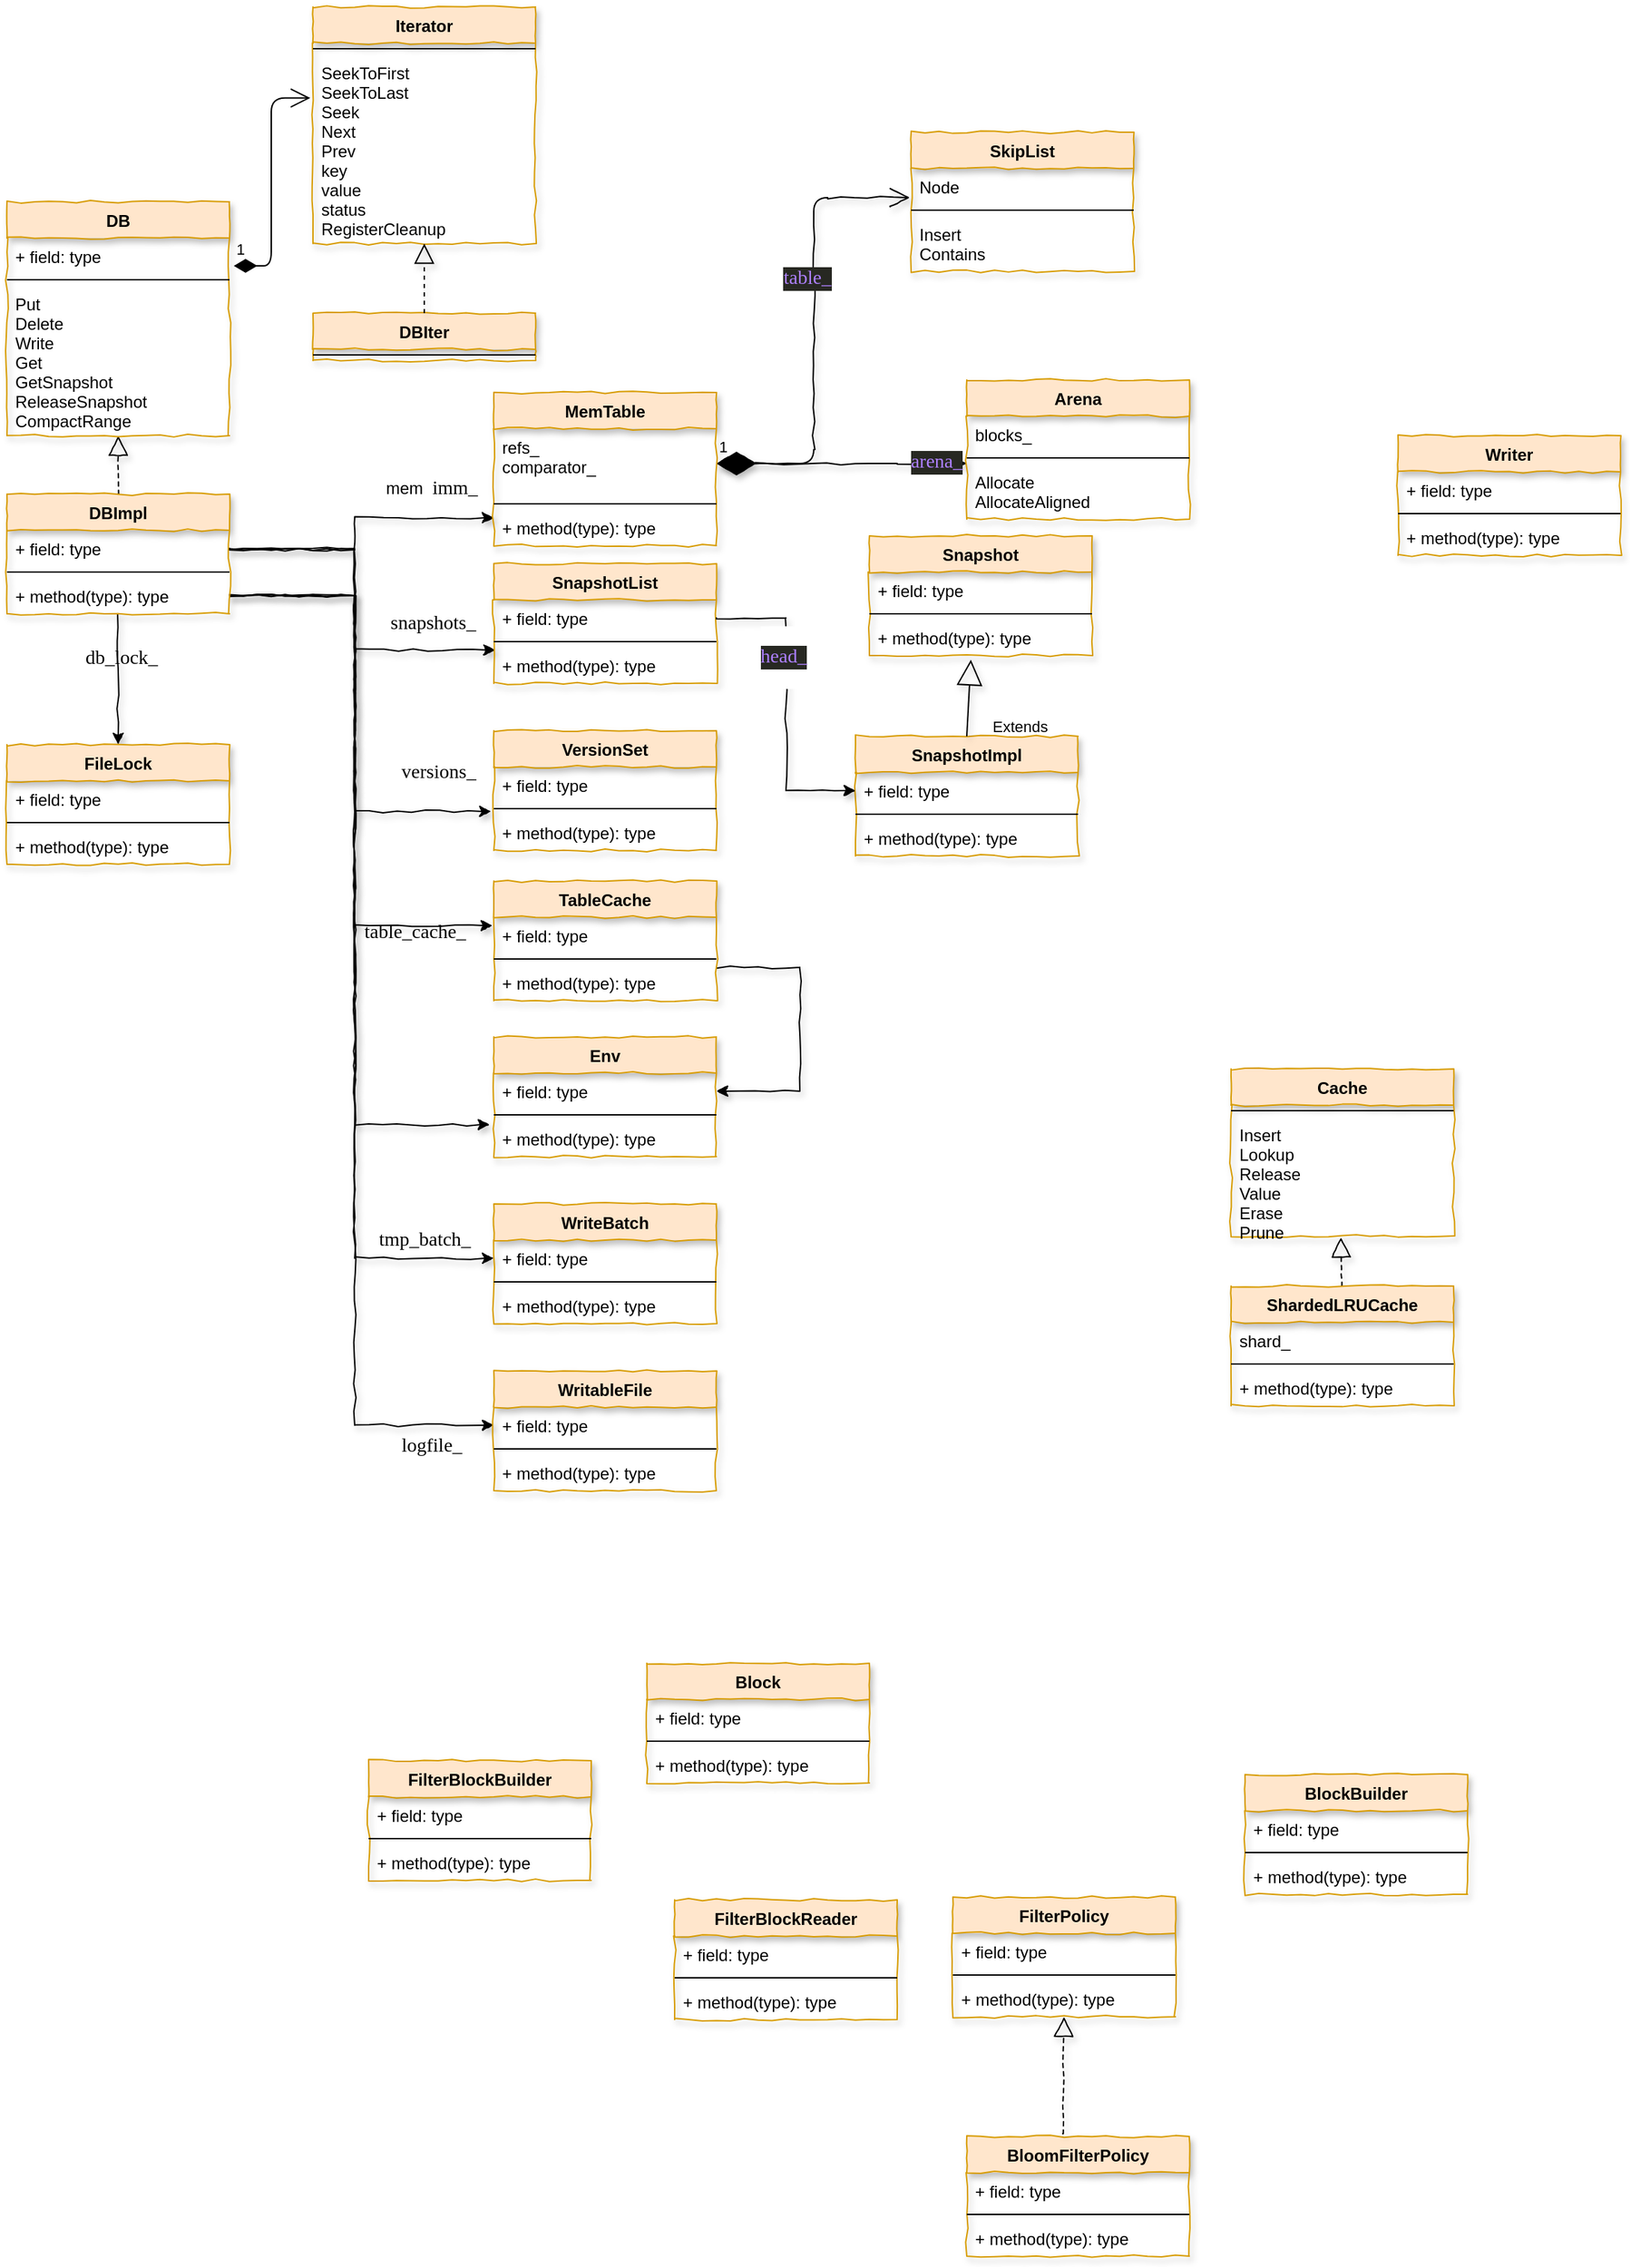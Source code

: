 <mxfile version="12.8.8" type="device"><diagram id="cTAvcWlbPe1PkJh_CvMR" name="第 1 页"><mxGraphModel dx="946" dy="615" grid="1" gridSize="10" guides="1" tooltips="1" connect="1" arrows="1" fold="1" page="1" pageScale="1" pageWidth="3300" pageHeight="4681" math="0" shadow="0"><root><mxCell id="0"/><mxCell id="1" parent="0"/><mxCell id="oXkXEjetClFFYWQXiyog-14" value="1" style="endArrow=open;html=1;endSize=12;startArrow=diamondThin;startSize=14;startFill=1;edgeStyle=orthogonalEdgeStyle;align=left;verticalAlign=bottom;entryX=-0.012;entryY=0.231;entryDx=0;entryDy=0;entryPerimeter=0;exitX=1.019;exitY=0.769;exitDx=0;exitDy=0;exitPerimeter=0;labelBackgroundColor=none;fontColor=#000000;" parent="1" source="oXkXEjetClFFYWQXiyog-16" target="oXkXEjetClFFYWQXiyog-13" edge="1"><mxGeometry x="-1" y="3" relative="1" as="geometry"><mxPoint x="550" y="400" as="sourcePoint"/><mxPoint x="770" y="390" as="targetPoint"/></mxGeometry></mxCell><mxCell id="oXkXEjetClFFYWQXiyog-75" style="edgeStyle=orthogonalEdgeStyle;rounded=0;orthogonalLoop=1;jettySize=auto;html=1;startSize=26;fontColor=#000000;comic=1;shadow=1;entryX=0.5;entryY=0;entryDx=0;entryDy=0;labelBackgroundColor=none;" parent="1" source="oXkXEjetClFFYWQXiyog-20" target="oXkXEjetClFFYWQXiyog-32" edge="1"><mxGeometry relative="1" as="geometry"><mxPoint x="270" y="752" as="targetPoint"/></mxGeometry></mxCell><mxCell id="oXkXEjetClFFYWQXiyog-81" value="&lt;pre style=&quot;font-family: &amp;quot;droid sans mono&amp;quot;; font-size: 10.5pt;&quot;&gt;&lt;span style=&quot;&quot;&gt;db_lock_&lt;/span&gt;&lt;/pre&gt;" style="text;html=1;align=center;verticalAlign=middle;resizable=0;points=[];labelBackgroundColor=none;fontColor=#000000;" parent="oXkXEjetClFFYWQXiyog-75" vertex="1" connectable="0"><mxGeometry x="-0.323" y="2" relative="1" as="geometry"><mxPoint as="offset"/></mxGeometry></mxCell><mxCell id="oXkXEjetClFFYWQXiyog-88" style="edgeStyle=orthogonalEdgeStyle;rounded=0;comic=1;orthogonalLoop=1;jettySize=auto;html=1;entryX=-0.006;entryY=0.231;entryDx=0;entryDy=0;entryPerimeter=0;shadow=1;startSize=26;fontColor=#000000;labelBackgroundColor=none;" parent="1" source="oXkXEjetClFFYWQXiyog-20" target="oXkXEjetClFFYWQXiyog-29" edge="1"><mxGeometry relative="1" as="geometry"><Array as="points"><mxPoint x="440" y="590"/><mxPoint x="440" y="860"/></Array></mxGeometry></mxCell><mxCell id="oXkXEjetClFFYWQXiyog-71" value="" style="endArrow=block;dashed=1;endFill=0;endSize=12;html=1;fontColor=#000000;entryX=0.5;entryY=1;entryDx=0;entryDy=0;shadow=1;comic=1;labelBackgroundColor=none;" parent="1" source="oXkXEjetClFFYWQXiyog-20" target="oXkXEjetClFFYWQXiyog-15" edge="1"><mxGeometry width="160" relative="1" as="geometry"><mxPoint x="150" y="500" as="sourcePoint"/><mxPoint x="310" y="500" as="targetPoint"/></mxGeometry></mxCell><mxCell id="5xt6c5AInRRlNY5ZdxdJ-20" style="edgeStyle=orthogonalEdgeStyle;rounded=0;comic=1;orthogonalLoop=1;jettySize=auto;html=1;entryX=1;entryY=0.5;entryDx=0;entryDy=0;shadow=1;labelBackgroundColor=none;startSize=26;" edge="1" parent="1" source="oXkXEjetClFFYWQXiyog-28" target="oXkXEjetClFFYWQXiyog-25"><mxGeometry relative="1" as="geometry"><Array as="points"><mxPoint x="760" y="890"/><mxPoint x="760" y="979"/></Array></mxGeometry></mxCell><mxCell id="oXkXEjetClFFYWQXiyog-83" style="edgeStyle=orthogonalEdgeStyle;rounded=0;comic=1;orthogonalLoop=1;jettySize=auto;html=1;shadow=1;startSize=26;fontColor=#000000;labelBackgroundColor=none;" parent="1" source="oXkXEjetClFFYWQXiyog-21" target="oXkXEjetClFFYWQXiyog-39" edge="1"><mxGeometry relative="1" as="geometry"><Array as="points"><mxPoint x="440" y="589"/><mxPoint x="440" y="567"/><mxPoint x="540" y="567"/></Array></mxGeometry></mxCell><mxCell id="oXkXEjetClFFYWQXiyog-84" value="mem&amp;nbsp;&amp;nbsp;&lt;span style=&quot;font-family: &amp;quot;droid sans mono&amp;quot;; font-size: 10.5pt;&quot;&gt;imm_&lt;/span&gt;" style="text;html=1;align=center;verticalAlign=middle;resizable=0;points=[];labelBackgroundColor=none;fontColor=#000000;" parent="oXkXEjetClFFYWQXiyog-83" vertex="1" connectable="0"><mxGeometry x="-0.415" y="-2" relative="1" as="geometry"><mxPoint x="83" y="-45" as="offset"/></mxGeometry></mxCell><mxCell id="oXkXEjetClFFYWQXiyog-85" style="edgeStyle=orthogonalEdgeStyle;rounded=0;comic=1;orthogonalLoop=1;jettySize=auto;html=1;entryX=0.006;entryY=0.077;entryDx=0;entryDy=0;entryPerimeter=0;shadow=1;startSize=26;fontColor=#000000;labelBackgroundColor=none;" parent="1" source="oXkXEjetClFFYWQXiyog-21" target="oXkXEjetClFFYWQXiyog-56" edge="1"><mxGeometry relative="1" as="geometry"><Array as="points"><mxPoint x="440" y="590"/><mxPoint x="440" y="662"/></Array></mxGeometry></mxCell><mxCell id="oXkXEjetClFFYWQXiyog-86" value="&lt;pre style=&quot;font-family: &amp;quot;droid sans mono&amp;quot;; font-size: 10.5pt;&quot;&gt;&lt;span style=&quot;&quot;&gt;snapshots_&lt;/span&gt;&lt;/pre&gt;" style="text;html=1;align=center;verticalAlign=middle;resizable=0;points=[];labelBackgroundColor=none;fontColor=#000000;" parent="oXkXEjetClFFYWQXiyog-85" vertex="1" connectable="0"><mxGeometry x="0.409" y="2" relative="1" as="geometry"><mxPoint x="32" y="-17" as="offset"/></mxGeometry></mxCell><mxCell id="oXkXEjetClFFYWQXiyog-87" value="&lt;pre style=&quot;font-family: &amp;quot;droid sans mono&amp;quot;; font-size: 10.5pt;&quot;&gt;&lt;span style=&quot;&quot;&gt;versions_&lt;/span&gt;&lt;/pre&gt;" style="edgeStyle=orthogonalEdgeStyle;rounded=0;comic=1;orthogonalLoop=1;jettySize=auto;html=1;entryX=-0.012;entryY=-0.077;entryDx=0;entryDy=0;entryPerimeter=0;shadow=1;startSize=26;fontColor=#000000;labelBackgroundColor=none;" parent="1" source="oXkXEjetClFFYWQXiyog-23" target="oXkXEjetClFFYWQXiyog-60" edge="1"><mxGeometry x="0.778" y="28" relative="1" as="geometry"><mxPoint as="offset"/><Array as="points"><mxPoint x="440" y="623"/><mxPoint x="440" y="778"/></Array></mxGeometry></mxCell><mxCell id="oXkXEjetClFFYWQXiyog-89" value="&lt;pre style=&quot;font-family: &amp;quot;droid sans mono&amp;quot;; font-size: 10.5pt;&quot;&gt;&lt;span style=&quot;&quot;&gt;table_cache_&lt;/span&gt;&lt;/pre&gt;" style="text;html=1;align=center;verticalAlign=middle;resizable=0;points=[];autosize=1;fontColor=#000000;labelBackgroundColor=none;" parent="1" vertex="1"><mxGeometry x="433" y="840" width="100" height="50" as="geometry"/></mxCell><mxCell id="oXkXEjetClFFYWQXiyog-90" style="edgeStyle=orthogonalEdgeStyle;rounded=0;comic=1;orthogonalLoop=1;jettySize=auto;html=1;entryX=-0.019;entryY=0.115;entryDx=0;entryDy=0;entryPerimeter=0;shadow=1;startSize=26;fontColor=#000000;labelBackgroundColor=none;" parent="1" source="oXkXEjetClFFYWQXiyog-23" target="oXkXEjetClFFYWQXiyog-27" edge="1"><mxGeometry relative="1" as="geometry"><Array as="points"><mxPoint x="440" y="623"/><mxPoint x="440" y="1003"/></Array></mxGeometry></mxCell><mxCell id="5xt6c5AInRRlNY5ZdxdJ-1" style="edgeStyle=orthogonalEdgeStyle;rounded=0;comic=1;orthogonalLoop=1;jettySize=auto;html=1;shadow=1;startSize=26;fontColor=#000000;labelBackgroundColor=none;" edge="1" parent="1" source="oXkXEjetClFFYWQXiyog-23" target="oXkXEjetClFFYWQXiyog-50"><mxGeometry relative="1" as="geometry"><Array as="points"><mxPoint x="440" y="623"/><mxPoint x="440" y="1099"/></Array></mxGeometry></mxCell><mxCell id="5xt6c5AInRRlNY5ZdxdJ-2" value="&lt;pre style=&quot;font-family: &amp;quot;droid sans mono&amp;quot;; font-size: 10.5pt;&quot;&gt;&lt;span style=&quot;&quot;&gt;tmp_batch_&lt;/span&gt;&lt;/pre&gt;" style="text;html=1;align=center;verticalAlign=middle;resizable=0;points=[];labelBackgroundColor=none;fontColor=#000000;" vertex="1" connectable="0" parent="5xt6c5AInRRlNY5ZdxdJ-1"><mxGeometry x="0.796" y="3" relative="1" as="geometry"><mxPoint x="18" y="-10" as="offset"/></mxGeometry></mxCell><mxCell id="5xt6c5AInRRlNY5ZdxdJ-3" style="edgeStyle=orthogonalEdgeStyle;rounded=0;comic=1;orthogonalLoop=1;jettySize=auto;html=1;entryX=0;entryY=0.5;entryDx=0;entryDy=0;shadow=1;startSize=26;fontColor=#000000;labelBackgroundColor=none;" edge="1" parent="1" source="oXkXEjetClFFYWQXiyog-23" target="oXkXEjetClFFYWQXiyog-46"><mxGeometry relative="1" as="geometry"><Array as="points"><mxPoint x="440" y="623"/><mxPoint x="440" y="1219"/></Array></mxGeometry></mxCell><mxCell id="5xt6c5AInRRlNY5ZdxdJ-4" value="&lt;pre style=&quot;font-family: &amp;quot;droid sans mono&amp;quot;; font-size: 10.5pt;&quot;&gt;&lt;span style=&quot;&quot;&gt;logfile_&lt;/span&gt;&lt;/pre&gt;" style="text;html=1;align=center;verticalAlign=middle;resizable=0;points=[];autosize=1;fontColor=#000000;labelBackgroundColor=none;" vertex="1" parent="1"><mxGeometry x="465" y="1209" width="60" height="50" as="geometry"/></mxCell><mxCell id="5xt6c5AInRRlNY5ZdxdJ-7" value="1" style="endArrow=open;html=1;endSize=12;startArrow=diamondThin;startSize=14;startFill=1;edgeStyle=orthogonalEdgeStyle;align=left;verticalAlign=bottom;shadow=1;labelBackgroundColor=none;fontColor=#000000;entryX=-0.006;entryY=0.808;entryDx=0;entryDy=0;entryPerimeter=0;exitX=1;exitY=0.5;exitDx=0;exitDy=0;comic=1;" edge="1" parent="1" source="oXkXEjetClFFYWQXiyog-37" target="oXkXEjetClFFYWQXiyog-3"><mxGeometry x="-1" y="3" relative="1" as="geometry"><mxPoint x="730" y="536.5" as="sourcePoint"/><mxPoint x="890" y="536.5" as="targetPoint"/></mxGeometry></mxCell><mxCell id="5xt6c5AInRRlNY5ZdxdJ-8" value="&lt;pre style=&quot;background-color: #272822 ; color: #f8f8f2 ; font-family: &amp;#34;droid sans mono&amp;#34; ; font-size: 10.5pt&quot;&gt;&lt;span style=&quot;color: #ae81ff&quot;&gt;table_&lt;/span&gt;&lt;/pre&gt;" style="text;html=1;align=center;verticalAlign=middle;resizable=0;points=[];autosize=1;fontColor=#000000;" vertex="1" parent="1"><mxGeometry x="740" y="370" width="50" height="50" as="geometry"/></mxCell><mxCell id="5xt6c5AInRRlNY5ZdxdJ-17" style="edgeStyle=orthogonalEdgeStyle;comic=1;orthogonalLoop=1;jettySize=auto;html=1;shadow=1;labelBackgroundColor=none;startArrow=diamondThin;startFill=1;startSize=26;endArrow=open;endSize=12;align=left;" edge="1" parent="1" source="oXkXEjetClFFYWQXiyog-37" target="5xt6c5AInRRlNY5ZdxdJ-13"><mxGeometry relative="1" as="geometry"><Array as="points"><mxPoint x="820" y="528"/><mxPoint x="820" y="528"/></Array></mxGeometry></mxCell><mxCell id="5xt6c5AInRRlNY5ZdxdJ-18" value="&lt;pre style=&quot;background-color: #272822 ; color: #f8f8f2 ; font-family: &amp;#34;droid sans mono&amp;#34; ; font-size: 10.5pt&quot;&gt;&lt;span style=&quot;color: #ae81ff&quot;&gt;arena_&lt;/span&gt;&lt;/pre&gt;" style="text;html=1;align=center;verticalAlign=middle;resizable=0;points=[];labelBackgroundColor=#ffffff;" vertex="1" connectable="0" parent="5xt6c5AInRRlNY5ZdxdJ-17"><mxGeometry x="0.751" y="1" relative="1" as="geometry"><mxPoint as="offset"/></mxGeometry></mxCell><mxCell id="5xt6c5AInRRlNY5ZdxdJ-29" value="" style="endArrow=block;dashed=1;endFill=0;endSize=12;html=1;shadow=1;labelBackgroundColor=none;entryX=0.494;entryY=1.012;entryDx=0;entryDy=0;entryPerimeter=0;comic=1;" edge="1" parent="1" source="5xt6c5AInRRlNY5ZdxdJ-25" target="5xt6c5AInRRlNY5ZdxdJ-24"><mxGeometry width="160" relative="1" as="geometry"><mxPoint x="1260" y="1073" as="sourcePoint"/><mxPoint x="1420" y="1073" as="targetPoint"/></mxGeometry></mxCell><mxCell id="oXkXEjetClFFYWQXiyog-20" value="DBImpl" style="swimlane;fontStyle=1;align=center;verticalAlign=top;childLayout=stackLayout;horizontal=1;startSize=26;horizontalStack=0;resizeParent=1;resizeParentMax=0;resizeLast=0;collapsible=1;marginBottom=0;shadow=1;comic=1;fillColor=#ffe6cc;strokeColor=#d79b00;labelBackgroundColor=none;fontColor=#000000;" parent="1" vertex="1"><mxGeometry x="190" y="550" width="160" height="86" as="geometry"/></mxCell><mxCell id="oXkXEjetClFFYWQXiyog-21" value="+ field: type" style="text;strokeColor=none;fillColor=none;align=left;verticalAlign=top;spacingLeft=4;spacingRight=4;overflow=hidden;rotatable=0;points=[[0,0.5],[1,0.5]];portConstraint=eastwest;labelBackgroundColor=none;fontColor=#000000;" parent="oXkXEjetClFFYWQXiyog-20" vertex="1"><mxGeometry y="26" width="160" height="26" as="geometry"/></mxCell><mxCell id="oXkXEjetClFFYWQXiyog-22" value="" style="line;strokeWidth=1;fillColor=none;align=left;verticalAlign=middle;spacingTop=-1;spacingLeft=3;spacingRight=3;rotatable=0;labelPosition=right;points=[];portConstraint=eastwest;labelBackgroundColor=none;fontColor=#000000;" parent="oXkXEjetClFFYWQXiyog-20" vertex="1"><mxGeometry y="52" width="160" height="8" as="geometry"/></mxCell><mxCell id="oXkXEjetClFFYWQXiyog-23" value="+ method(type): type" style="text;strokeColor=none;fillColor=none;align=left;verticalAlign=top;spacingLeft=4;spacingRight=4;overflow=hidden;rotatable=0;points=[[0,0.5],[1,0.5]];portConstraint=eastwest;labelBackgroundColor=none;fontColor=#000000;" parent="oXkXEjetClFFYWQXiyog-20" vertex="1"><mxGeometry y="60" width="160" height="26" as="geometry"/></mxCell><mxCell id="oXkXEjetClFFYWQXiyog-53" value="SnapshotList" style="swimlane;fontStyle=1;align=center;verticalAlign=top;childLayout=stackLayout;horizontal=1;startSize=26;horizontalStack=0;resizeParent=1;resizeParentMax=0;resizeLast=0;collapsible=1;marginBottom=0;shadow=1;comic=1;labelBackgroundColor=none;strokeColor=#d79b00;fillColor=#ffe6cc;fontColor=#000000;" parent="1" vertex="1"><mxGeometry x="540" y="600" width="160" height="86" as="geometry"/></mxCell><mxCell id="oXkXEjetClFFYWQXiyog-54" value="+ field: type" style="text;strokeColor=none;fillColor=none;align=left;verticalAlign=top;spacingLeft=4;spacingRight=4;overflow=hidden;rotatable=0;points=[[0,0.5],[1,0.5]];portConstraint=eastwest;labelBackgroundColor=none;fontColor=#000000;" parent="oXkXEjetClFFYWQXiyog-53" vertex="1"><mxGeometry y="26" width="160" height="26" as="geometry"/></mxCell><mxCell id="oXkXEjetClFFYWQXiyog-55" value="" style="line;strokeWidth=1;fillColor=none;align=left;verticalAlign=middle;spacingTop=-1;spacingLeft=3;spacingRight=3;rotatable=0;labelPosition=right;points=[];portConstraint=eastwest;labelBackgroundColor=none;fontColor=#000000;" parent="oXkXEjetClFFYWQXiyog-53" vertex="1"><mxGeometry y="52" width="160" height="8" as="geometry"/></mxCell><mxCell id="oXkXEjetClFFYWQXiyog-56" value="+ method(type): type" style="text;strokeColor=none;fillColor=none;align=left;verticalAlign=top;spacingLeft=4;spacingRight=4;overflow=hidden;rotatable=0;points=[[0,0.5],[1,0.5]];portConstraint=eastwest;labelBackgroundColor=none;fontColor=#000000;" parent="oXkXEjetClFFYWQXiyog-53" vertex="1"><mxGeometry y="60" width="160" height="26" as="geometry"/></mxCell><mxCell id="oXkXEjetClFFYWQXiyog-10" value="Iterator" style="swimlane;fontStyle=1;align=center;verticalAlign=top;childLayout=stackLayout;horizontal=1;startSize=26;horizontalStack=0;resizeParent=1;resizeParentMax=0;resizeLast=0;collapsible=1;marginBottom=0;shadow=1;comic=1;fillColor=#ffe6cc;strokeColor=#d79b00;labelBackgroundColor=none;fontColor=#000000;" parent="1" vertex="1"><mxGeometry x="410" y="200" width="160" height="170" as="geometry"/></mxCell><mxCell id="oXkXEjetClFFYWQXiyog-12" value="" style="line;strokeWidth=1;fillColor=none;align=left;verticalAlign=middle;spacingTop=-1;spacingLeft=3;spacingRight=3;rotatable=0;labelPosition=right;points=[];portConstraint=eastwest;labelBackgroundColor=none;fontColor=#000000;" parent="oXkXEjetClFFYWQXiyog-10" vertex="1"><mxGeometry y="26" width="160" height="8" as="geometry"/></mxCell><mxCell id="oXkXEjetClFFYWQXiyog-13" value="SeekToFirst&#10;SeekToLast&#10;Seek&#10;Next&#10;Prev&#10;key&#10;value&#10;status&#10;RegisterCleanup" style="text;strokeColor=none;fillColor=none;align=left;verticalAlign=top;spacingLeft=4;spacingRight=4;overflow=hidden;rotatable=0;points=[[0,0.5],[1,0.5]];portConstraint=eastwest;labelBackgroundColor=none;fontColor=#000000;" parent="oXkXEjetClFFYWQXiyog-10" vertex="1"><mxGeometry y="34" width="160" height="136" as="geometry"/></mxCell><mxCell id="oXkXEjetClFFYWQXiyog-28" value="TableCache" style="swimlane;fontStyle=1;align=center;verticalAlign=top;childLayout=stackLayout;horizontal=1;startSize=26;horizontalStack=0;resizeParent=1;resizeParentMax=0;resizeLast=0;collapsible=1;marginBottom=0;shadow=1;comic=1;fillColor=#ffe6cc;strokeColor=#d79b00;labelBackgroundColor=none;fontColor=#000000;" parent="1" vertex="1"><mxGeometry x="540" y="828" width="160" height="86" as="geometry"/></mxCell><mxCell id="oXkXEjetClFFYWQXiyog-29" value="+ field: type" style="text;strokeColor=none;fillColor=none;align=left;verticalAlign=top;spacingLeft=4;spacingRight=4;overflow=hidden;rotatable=0;points=[[0,0.5],[1,0.5]];portConstraint=eastwest;labelBackgroundColor=none;fontColor=#000000;" parent="oXkXEjetClFFYWQXiyog-28" vertex="1"><mxGeometry y="26" width="160" height="26" as="geometry"/></mxCell><mxCell id="oXkXEjetClFFYWQXiyog-30" value="" style="line;strokeWidth=1;fillColor=none;align=left;verticalAlign=middle;spacingTop=-1;spacingLeft=3;spacingRight=3;rotatable=0;labelPosition=right;points=[];portConstraint=eastwest;labelBackgroundColor=none;fontColor=#000000;" parent="oXkXEjetClFFYWQXiyog-28" vertex="1"><mxGeometry y="52" width="160" height="8" as="geometry"/></mxCell><mxCell id="oXkXEjetClFFYWQXiyog-31" value="+ method(type): type" style="text;strokeColor=none;fillColor=none;align=left;verticalAlign=top;spacingLeft=4;spacingRight=4;overflow=hidden;rotatable=0;points=[[0,0.5],[1,0.5]];portConstraint=eastwest;labelBackgroundColor=none;fontColor=#000000;" parent="oXkXEjetClFFYWQXiyog-28" vertex="1"><mxGeometry y="60" width="160" height="26" as="geometry"/></mxCell><mxCell id="oXkXEjetClFFYWQXiyog-57" value="VersionSet" style="swimlane;fontStyle=1;align=center;verticalAlign=top;childLayout=stackLayout;horizontal=1;startSize=26;horizontalStack=0;resizeParent=1;resizeParentMax=0;resizeLast=0;collapsible=1;marginBottom=0;shadow=1;comic=1;labelBackgroundColor=none;strokeColor=#d79b00;fillColor=#ffe6cc;fontColor=#000000;" parent="1" vertex="1"><mxGeometry x="540" y="720" width="160" height="86" as="geometry"/></mxCell><mxCell id="oXkXEjetClFFYWQXiyog-58" value="+ field: type" style="text;strokeColor=none;fillColor=none;align=left;verticalAlign=top;spacingLeft=4;spacingRight=4;overflow=hidden;rotatable=0;points=[[0,0.5],[1,0.5]];portConstraint=eastwest;labelBackgroundColor=none;fontColor=#000000;" parent="oXkXEjetClFFYWQXiyog-57" vertex="1"><mxGeometry y="26" width="160" height="26" as="geometry"/></mxCell><mxCell id="oXkXEjetClFFYWQXiyog-59" value="" style="line;strokeWidth=1;fillColor=none;align=left;verticalAlign=middle;spacingTop=-1;spacingLeft=3;spacingRight=3;rotatable=0;labelPosition=right;points=[];portConstraint=eastwest;labelBackgroundColor=none;fontColor=#000000;" parent="oXkXEjetClFFYWQXiyog-57" vertex="1"><mxGeometry y="52" width="160" height="8" as="geometry"/></mxCell><mxCell id="oXkXEjetClFFYWQXiyog-60" value="+ method(type): type" style="text;strokeColor=none;fillColor=none;align=left;verticalAlign=top;spacingLeft=4;spacingRight=4;overflow=hidden;rotatable=0;points=[[0,0.5],[1,0.5]];portConstraint=eastwest;labelBackgroundColor=none;fontColor=#000000;" parent="oXkXEjetClFFYWQXiyog-57" vertex="1"><mxGeometry y="60" width="160" height="26" as="geometry"/></mxCell><mxCell id="oXkXEjetClFFYWQXiyog-15" value="DB" style="swimlane;fontStyle=1;align=center;verticalAlign=top;childLayout=stackLayout;horizontal=1;startSize=26;horizontalStack=0;resizeParent=1;resizeParentMax=0;resizeLast=0;collapsible=1;marginBottom=0;shadow=1;comic=1;fillColor=#ffe6cc;strokeColor=#d79b00;labelBackgroundColor=none;fontColor=#000000;" parent="1" vertex="1"><mxGeometry x="190" y="340" width="160" height="168" as="geometry"/></mxCell><mxCell id="oXkXEjetClFFYWQXiyog-16" value="+ field: type" style="text;strokeColor=none;fillColor=none;align=left;verticalAlign=top;spacingLeft=4;spacingRight=4;overflow=hidden;rotatable=0;points=[[0,0.5],[1,0.5]];portConstraint=eastwest;labelBackgroundColor=none;fontColor=#000000;" parent="oXkXEjetClFFYWQXiyog-15" vertex="1"><mxGeometry y="26" width="160" height="26" as="geometry"/></mxCell><mxCell id="oXkXEjetClFFYWQXiyog-17" value="" style="line;strokeWidth=1;fillColor=none;align=left;verticalAlign=middle;spacingTop=-1;spacingLeft=3;spacingRight=3;rotatable=0;labelPosition=right;points=[];portConstraint=eastwest;labelBackgroundColor=none;fontColor=#000000;" parent="oXkXEjetClFFYWQXiyog-15" vertex="1"><mxGeometry y="52" width="160" height="8" as="geometry"/></mxCell><mxCell id="oXkXEjetClFFYWQXiyog-18" value="Put&#10;Delete&#10;Write&#10;Get&#10;GetSnapshot&#10;ReleaseSnapshot&#10;CompactRange" style="text;strokeColor=none;fillColor=none;align=left;verticalAlign=top;spacingLeft=4;spacingRight=4;overflow=hidden;rotatable=0;points=[[0,0.5],[1,0.5]];portConstraint=eastwest;labelBackgroundColor=none;fontColor=#000000;" parent="oXkXEjetClFFYWQXiyog-15" vertex="1"><mxGeometry y="60" width="160" height="108" as="geometry"/></mxCell><mxCell id="oXkXEjetClFFYWQXiyog-32" value="FileLock" style="swimlane;fontStyle=1;align=center;verticalAlign=top;childLayout=stackLayout;horizontal=1;startSize=26;horizontalStack=0;resizeParent=1;resizeParentMax=0;resizeLast=0;collapsible=1;marginBottom=0;shadow=1;comic=1;fillColor=#ffe6cc;strokeColor=#d79b00;labelBackgroundColor=none;fontColor=#000000;" parent="1" vertex="1"><mxGeometry x="190" y="730" width="160" height="86" as="geometry"/></mxCell><mxCell id="oXkXEjetClFFYWQXiyog-33" value="+ field: type" style="text;strokeColor=none;fillColor=none;align=left;verticalAlign=top;spacingLeft=4;spacingRight=4;overflow=hidden;rotatable=0;points=[[0,0.5],[1,0.5]];portConstraint=eastwest;labelBackgroundColor=none;fontColor=#000000;" parent="oXkXEjetClFFYWQXiyog-32" vertex="1"><mxGeometry y="26" width="160" height="26" as="geometry"/></mxCell><mxCell id="oXkXEjetClFFYWQXiyog-34" value="" style="line;strokeWidth=1;fillColor=none;align=left;verticalAlign=middle;spacingTop=-1;spacingLeft=3;spacingRight=3;rotatable=0;labelPosition=right;points=[];portConstraint=eastwest;labelBackgroundColor=none;fontColor=#000000;" parent="oXkXEjetClFFYWQXiyog-32" vertex="1"><mxGeometry y="52" width="160" height="8" as="geometry"/></mxCell><mxCell id="oXkXEjetClFFYWQXiyog-35" value="+ method(type): type" style="text;strokeColor=none;fillColor=none;align=left;verticalAlign=top;spacingLeft=4;spacingRight=4;overflow=hidden;rotatable=0;points=[[0,0.5],[1,0.5]];portConstraint=eastwest;labelBackgroundColor=none;fontColor=#000000;" parent="oXkXEjetClFFYWQXiyog-32" vertex="1"><mxGeometry y="60" width="160" height="26" as="geometry"/></mxCell><mxCell id="oXkXEjetClFFYWQXiyog-2" value="SkipList" style="swimlane;fontStyle=1;align=center;verticalAlign=top;childLayout=stackLayout;horizontal=1;startSize=26;horizontalStack=0;resizeParent=1;resizeParentMax=0;resizeLast=0;collapsible=1;marginBottom=0;shadow=1;comic=1;fillColor=#ffe6cc;strokeColor=#d79b00;labelBackgroundColor=none;fontColor=#000000;" parent="1" vertex="1"><mxGeometry x="840" y="290" width="160" height="100" as="geometry"/></mxCell><mxCell id="oXkXEjetClFFYWQXiyog-3" value="Node" style="text;strokeColor=none;fillColor=none;align=left;verticalAlign=top;spacingLeft=4;spacingRight=4;overflow=hidden;rotatable=0;points=[[0,0.5],[1,0.5]];portConstraint=eastwest;labelBackgroundColor=none;fontColor=#000000;" parent="oXkXEjetClFFYWQXiyog-2" vertex="1"><mxGeometry y="26" width="160" height="26" as="geometry"/></mxCell><mxCell id="oXkXEjetClFFYWQXiyog-4" value="" style="line;strokeWidth=1;fillColor=none;align=left;verticalAlign=middle;spacingTop=-1;spacingLeft=3;spacingRight=3;rotatable=0;labelPosition=right;points=[];portConstraint=eastwest;labelBackgroundColor=none;fontColor=#000000;" parent="oXkXEjetClFFYWQXiyog-2" vertex="1"><mxGeometry y="52" width="160" height="8" as="geometry"/></mxCell><mxCell id="oXkXEjetClFFYWQXiyog-5" value="Insert&#10;Contains" style="text;strokeColor=none;fillColor=none;align=left;verticalAlign=top;spacingLeft=4;spacingRight=4;overflow=hidden;rotatable=0;points=[[0,0.5],[1,0.5]];portConstraint=eastwest;labelBackgroundColor=none;fontColor=#000000;" parent="oXkXEjetClFFYWQXiyog-2" vertex="1"><mxGeometry y="60" width="160" height="40" as="geometry"/></mxCell><mxCell id="oXkXEjetClFFYWQXiyog-24" value="Env" style="swimlane;fontStyle=1;align=center;verticalAlign=top;childLayout=stackLayout;horizontal=1;startSize=26;horizontalStack=0;resizeParent=1;resizeParentMax=0;resizeLast=0;collapsible=1;marginBottom=0;shadow=1;comic=1;fillColor=#ffe6cc;strokeColor=#d79b00;labelBackgroundColor=none;fontColor=#000000;" parent="1" vertex="1"><mxGeometry x="540" y="940" width="160" height="86" as="geometry"/></mxCell><mxCell id="oXkXEjetClFFYWQXiyog-25" value="+ field: type" style="text;strokeColor=none;fillColor=none;align=left;verticalAlign=top;spacingLeft=4;spacingRight=4;overflow=hidden;rotatable=0;points=[[0,0.5],[1,0.5]];portConstraint=eastwest;labelBackgroundColor=none;fontColor=#000000;" parent="oXkXEjetClFFYWQXiyog-24" vertex="1"><mxGeometry y="26" width="160" height="26" as="geometry"/></mxCell><mxCell id="oXkXEjetClFFYWQXiyog-26" value="" style="line;strokeWidth=1;fillColor=none;align=left;verticalAlign=middle;spacingTop=-1;spacingLeft=3;spacingRight=3;rotatable=0;labelPosition=right;points=[];portConstraint=eastwest;labelBackgroundColor=none;fontColor=#000000;" parent="oXkXEjetClFFYWQXiyog-24" vertex="1"><mxGeometry y="52" width="160" height="8" as="geometry"/></mxCell><mxCell id="oXkXEjetClFFYWQXiyog-27" value="+ method(type): type" style="text;strokeColor=none;fillColor=none;align=left;verticalAlign=top;spacingLeft=4;spacingRight=4;overflow=hidden;rotatable=0;points=[[0,0.5],[1,0.5]];portConstraint=eastwest;labelBackgroundColor=none;fontColor=#000000;" parent="oXkXEjetClFFYWQXiyog-24" vertex="1"><mxGeometry y="60" width="160" height="26" as="geometry"/></mxCell><mxCell id="5xt6c5AInRRlNY5ZdxdJ-13" value="Arena" style="swimlane;fontStyle=1;align=center;verticalAlign=top;childLayout=stackLayout;horizontal=1;startSize=26;horizontalStack=0;resizeParent=1;resizeParentMax=0;resizeLast=0;collapsible=1;marginBottom=0;shadow=1;comic=1;strokeColor=#d79b00;fillColor=#ffe6cc;" vertex="1" parent="1"><mxGeometry x="880" y="468" width="160" height="100" as="geometry"/></mxCell><mxCell id="5xt6c5AInRRlNY5ZdxdJ-14" value="blocks_" style="text;strokeColor=none;fillColor=none;align=left;verticalAlign=top;spacingLeft=4;spacingRight=4;overflow=hidden;rotatable=0;points=[[0,0.5],[1,0.5]];portConstraint=eastwest;" vertex="1" parent="5xt6c5AInRRlNY5ZdxdJ-13"><mxGeometry y="26" width="160" height="26" as="geometry"/></mxCell><mxCell id="5xt6c5AInRRlNY5ZdxdJ-15" value="" style="line;strokeWidth=1;fillColor=none;align=left;verticalAlign=middle;spacingTop=-1;spacingLeft=3;spacingRight=3;rotatable=0;labelPosition=right;points=[];portConstraint=eastwest;" vertex="1" parent="5xt6c5AInRRlNY5ZdxdJ-13"><mxGeometry y="52" width="160" height="8" as="geometry"/></mxCell><mxCell id="5xt6c5AInRRlNY5ZdxdJ-16" value="Allocate&#10;AllocateAligned" style="text;strokeColor=none;fillColor=none;align=left;verticalAlign=top;spacingLeft=4;spacingRight=4;overflow=hidden;rotatable=0;points=[[0,0.5],[1,0.5]];portConstraint=eastwest;" vertex="1" parent="5xt6c5AInRRlNY5ZdxdJ-13"><mxGeometry y="60" width="160" height="40" as="geometry"/></mxCell><mxCell id="5xt6c5AInRRlNY5ZdxdJ-76" value="DBIter" style="swimlane;fontStyle=1;align=center;verticalAlign=top;childLayout=stackLayout;horizontal=1;startSize=26;horizontalStack=0;resizeParent=1;resizeParentMax=0;resizeLast=0;collapsible=1;marginBottom=0;shadow=1;comic=1;strokeColor=#d79b00;fillColor=#ffe6cc;" vertex="1" parent="1"><mxGeometry x="410" y="420" width="160" height="34" as="geometry"/></mxCell><mxCell id="5xt6c5AInRRlNY5ZdxdJ-78" value="" style="line;strokeWidth=1;fillColor=none;align=left;verticalAlign=middle;spacingTop=-1;spacingLeft=3;spacingRight=3;rotatable=0;labelPosition=right;points=[];portConstraint=eastwest;" vertex="1" parent="5xt6c5AInRRlNY5ZdxdJ-76"><mxGeometry y="26" width="160" height="8" as="geometry"/></mxCell><mxCell id="oXkXEjetClFFYWQXiyog-49" value="WriteBatch" style="swimlane;fontStyle=1;align=center;verticalAlign=top;childLayout=stackLayout;horizontal=1;startSize=26;horizontalStack=0;resizeParent=1;resizeParentMax=0;resizeLast=0;collapsible=1;marginBottom=0;shadow=1;comic=1;labelBackgroundColor=none;strokeColor=#d79b00;fillColor=#ffe6cc;fontColor=#000000;" parent="1" vertex="1"><mxGeometry x="540" y="1060" width="160" height="86" as="geometry"/></mxCell><mxCell id="oXkXEjetClFFYWQXiyog-50" value="+ field: type" style="text;strokeColor=none;fillColor=none;align=left;verticalAlign=top;spacingLeft=4;spacingRight=4;overflow=hidden;rotatable=0;points=[[0,0.5],[1,0.5]];portConstraint=eastwest;labelBackgroundColor=none;fontColor=#000000;" parent="oXkXEjetClFFYWQXiyog-49" vertex="1"><mxGeometry y="26" width="160" height="26" as="geometry"/></mxCell><mxCell id="oXkXEjetClFFYWQXiyog-51" value="" style="line;strokeWidth=1;fillColor=none;align=left;verticalAlign=middle;spacingTop=-1;spacingLeft=3;spacingRight=3;rotatable=0;labelPosition=right;points=[];portConstraint=eastwest;labelBackgroundColor=none;fontColor=#000000;" parent="oXkXEjetClFFYWQXiyog-49" vertex="1"><mxGeometry y="52" width="160" height="8" as="geometry"/></mxCell><mxCell id="oXkXEjetClFFYWQXiyog-52" value="+ method(type): type" style="text;strokeColor=none;fillColor=none;align=left;verticalAlign=top;spacingLeft=4;spacingRight=4;overflow=hidden;rotatable=0;points=[[0,0.5],[1,0.5]];portConstraint=eastwest;labelBackgroundColor=none;fontColor=#000000;" parent="oXkXEjetClFFYWQXiyog-49" vertex="1"><mxGeometry y="60" width="160" height="26" as="geometry"/></mxCell><mxCell id="oXkXEjetClFFYWQXiyog-36" value="MemTable" style="swimlane;fontStyle=1;align=center;verticalAlign=top;childLayout=stackLayout;horizontal=1;startSize=26;horizontalStack=0;resizeParent=1;resizeParentMax=0;resizeLast=0;collapsible=1;marginBottom=0;shadow=1;comic=1;fillColor=#ffe6cc;strokeColor=#d79b00;labelBackgroundColor=none;fontColor=#000000;" parent="1" vertex="1"><mxGeometry x="540" y="477" width="160" height="110" as="geometry"/></mxCell><mxCell id="oXkXEjetClFFYWQXiyog-37" value="refs_&#10;comparator_" style="text;strokeColor=none;fillColor=none;align=left;verticalAlign=top;spacingLeft=4;spacingRight=4;overflow=hidden;rotatable=0;points=[[0,0.5],[1,0.5]];portConstraint=eastwest;labelBackgroundColor=none;fontColor=#000000;" parent="oXkXEjetClFFYWQXiyog-36" vertex="1"><mxGeometry y="26" width="160" height="50" as="geometry"/></mxCell><mxCell id="oXkXEjetClFFYWQXiyog-38" value="" style="line;strokeWidth=1;fillColor=none;align=left;verticalAlign=middle;spacingTop=-1;spacingLeft=3;spacingRight=3;rotatable=0;labelPosition=right;points=[];portConstraint=eastwest;labelBackgroundColor=none;fontColor=#000000;" parent="oXkXEjetClFFYWQXiyog-36" vertex="1"><mxGeometry y="76" width="160" height="8" as="geometry"/></mxCell><mxCell id="oXkXEjetClFFYWQXiyog-39" value="+ method(type): type" style="text;strokeColor=none;fillColor=none;align=left;verticalAlign=top;spacingLeft=4;spacingRight=4;overflow=hidden;rotatable=0;points=[[0,0.5],[1,0.5]];portConstraint=eastwest;labelBackgroundColor=none;fontColor=#000000;" parent="oXkXEjetClFFYWQXiyog-36" vertex="1"><mxGeometry y="84" width="160" height="26" as="geometry"/></mxCell><mxCell id="5xt6c5AInRRlNY5ZdxdJ-54" value="Writer" style="swimlane;fontStyle=1;align=center;verticalAlign=top;childLayout=stackLayout;horizontal=1;startSize=26;horizontalStack=0;resizeParent=1;resizeParentMax=0;resizeLast=0;collapsible=1;marginBottom=0;shadow=1;comic=1;strokeColor=#d79b00;fillColor=#ffe6cc;" vertex="1" parent="1"><mxGeometry x="1190" y="508" width="160" height="86" as="geometry"/></mxCell><mxCell id="5xt6c5AInRRlNY5ZdxdJ-55" value="+ field: type" style="text;strokeColor=none;fillColor=none;align=left;verticalAlign=top;spacingLeft=4;spacingRight=4;overflow=hidden;rotatable=0;points=[[0,0.5],[1,0.5]];portConstraint=eastwest;" vertex="1" parent="5xt6c5AInRRlNY5ZdxdJ-54"><mxGeometry y="26" width="160" height="26" as="geometry"/></mxCell><mxCell id="5xt6c5AInRRlNY5ZdxdJ-56" value="" style="line;strokeWidth=1;fillColor=none;align=left;verticalAlign=middle;spacingTop=-1;spacingLeft=3;spacingRight=3;rotatable=0;labelPosition=right;points=[];portConstraint=eastwest;" vertex="1" parent="5xt6c5AInRRlNY5ZdxdJ-54"><mxGeometry y="52" width="160" height="8" as="geometry"/></mxCell><mxCell id="5xt6c5AInRRlNY5ZdxdJ-57" value="+ method(type): type" style="text;strokeColor=none;fillColor=none;align=left;verticalAlign=top;spacingLeft=4;spacingRight=4;overflow=hidden;rotatable=0;points=[[0,0.5],[1,0.5]];portConstraint=eastwest;" vertex="1" parent="5xt6c5AInRRlNY5ZdxdJ-54"><mxGeometry y="60" width="160" height="26" as="geometry"/></mxCell><mxCell id="5xt6c5AInRRlNY5ZdxdJ-58" value="Snapshot" style="swimlane;fontStyle=1;align=center;verticalAlign=top;childLayout=stackLayout;horizontal=1;startSize=26;horizontalStack=0;resizeParent=1;resizeParentMax=0;resizeLast=0;collapsible=1;marginBottom=0;shadow=1;comic=1;strokeColor=#d79b00;fillColor=#ffe6cc;" vertex="1" parent="1"><mxGeometry x="810" y="580" width="160" height="86" as="geometry"/></mxCell><mxCell id="5xt6c5AInRRlNY5ZdxdJ-59" value="+ field: type" style="text;strokeColor=none;fillColor=none;align=left;verticalAlign=top;spacingLeft=4;spacingRight=4;overflow=hidden;rotatable=0;points=[[0,0.5],[1,0.5]];portConstraint=eastwest;" vertex="1" parent="5xt6c5AInRRlNY5ZdxdJ-58"><mxGeometry y="26" width="160" height="26" as="geometry"/></mxCell><mxCell id="5xt6c5AInRRlNY5ZdxdJ-60" value="" style="line;strokeWidth=1;fillColor=none;align=left;verticalAlign=middle;spacingTop=-1;spacingLeft=3;spacingRight=3;rotatable=0;labelPosition=right;points=[];portConstraint=eastwest;" vertex="1" parent="5xt6c5AInRRlNY5ZdxdJ-58"><mxGeometry y="52" width="160" height="8" as="geometry"/></mxCell><mxCell id="5xt6c5AInRRlNY5ZdxdJ-61" value="+ method(type): type" style="text;strokeColor=none;fillColor=none;align=left;verticalAlign=top;spacingLeft=4;spacingRight=4;overflow=hidden;rotatable=0;points=[[0,0.5],[1,0.5]];portConstraint=eastwest;" vertex="1" parent="5xt6c5AInRRlNY5ZdxdJ-58"><mxGeometry y="60" width="160" height="26" as="geometry"/></mxCell><mxCell id="5xt6c5AInRRlNY5ZdxdJ-62" value="SnapshotImpl" style="swimlane;fontStyle=1;align=center;verticalAlign=top;childLayout=stackLayout;horizontal=1;startSize=26;horizontalStack=0;resizeParent=1;resizeParentMax=0;resizeLast=0;collapsible=1;marginBottom=0;shadow=1;comic=1;strokeColor=#d79b00;fillColor=#ffe6cc;" vertex="1" parent="1"><mxGeometry x="800" y="724" width="160" height="86" as="geometry"/></mxCell><mxCell id="5xt6c5AInRRlNY5ZdxdJ-63" value="+ field: type" style="text;strokeColor=none;fillColor=none;align=left;verticalAlign=top;spacingLeft=4;spacingRight=4;overflow=hidden;rotatable=0;points=[[0,0.5],[1,0.5]];portConstraint=eastwest;" vertex="1" parent="5xt6c5AInRRlNY5ZdxdJ-62"><mxGeometry y="26" width="160" height="26" as="geometry"/></mxCell><mxCell id="5xt6c5AInRRlNY5ZdxdJ-64" value="" style="line;strokeWidth=1;fillColor=none;align=left;verticalAlign=middle;spacingTop=-1;spacingLeft=3;spacingRight=3;rotatable=0;labelPosition=right;points=[];portConstraint=eastwest;" vertex="1" parent="5xt6c5AInRRlNY5ZdxdJ-62"><mxGeometry y="52" width="160" height="8" as="geometry"/></mxCell><mxCell id="5xt6c5AInRRlNY5ZdxdJ-65" value="+ method(type): type" style="text;strokeColor=none;fillColor=none;align=left;verticalAlign=top;spacingLeft=4;spacingRight=4;overflow=hidden;rotatable=0;points=[[0,0.5],[1,0.5]];portConstraint=eastwest;" vertex="1" parent="5xt6c5AInRRlNY5ZdxdJ-62"><mxGeometry y="60" width="160" height="26" as="geometry"/></mxCell><mxCell id="oXkXEjetClFFYWQXiyog-45" value="WritableFile" style="swimlane;fontStyle=1;align=center;verticalAlign=top;childLayout=stackLayout;horizontal=1;startSize=26;horizontalStack=0;resizeParent=1;resizeParentMax=0;resizeLast=0;collapsible=1;marginBottom=0;shadow=1;comic=1;labelBackgroundColor=none;strokeColor=#d79b00;fillColor=#ffe6cc;fontColor=#000000;" parent="1" vertex="1"><mxGeometry x="540" y="1180" width="160" height="86" as="geometry"/></mxCell><mxCell id="oXkXEjetClFFYWQXiyog-46" value="+ field: type" style="text;strokeColor=none;fillColor=none;align=left;verticalAlign=top;spacingLeft=4;spacingRight=4;overflow=hidden;rotatable=0;points=[[0,0.5],[1,0.5]];portConstraint=eastwest;labelBackgroundColor=none;fontColor=#000000;" parent="oXkXEjetClFFYWQXiyog-45" vertex="1"><mxGeometry y="26" width="160" height="26" as="geometry"/></mxCell><mxCell id="oXkXEjetClFFYWQXiyog-47" value="" style="line;strokeWidth=1;fillColor=none;align=left;verticalAlign=middle;spacingTop=-1;spacingLeft=3;spacingRight=3;rotatable=0;labelPosition=right;points=[];portConstraint=eastwest;labelBackgroundColor=none;fontColor=#000000;" parent="oXkXEjetClFFYWQXiyog-45" vertex="1"><mxGeometry y="52" width="160" height="8" as="geometry"/></mxCell><mxCell id="oXkXEjetClFFYWQXiyog-48" value="+ method(type): type" style="text;strokeColor=none;fillColor=none;align=left;verticalAlign=top;spacingLeft=4;spacingRight=4;overflow=hidden;rotatable=0;points=[[0,0.5],[1,0.5]];portConstraint=eastwest;labelBackgroundColor=none;fontColor=#000000;" parent="oXkXEjetClFFYWQXiyog-45" vertex="1"><mxGeometry y="60" width="160" height="26" as="geometry"/></mxCell><mxCell id="5xt6c5AInRRlNY5ZdxdJ-34" value="Block" style="swimlane;fontStyle=1;align=center;verticalAlign=top;childLayout=stackLayout;horizontal=1;startSize=26;horizontalStack=0;resizeParent=1;resizeParentMax=0;resizeLast=0;collapsible=1;marginBottom=0;shadow=1;comic=1;strokeColor=#d79b00;fillColor=#ffe6cc;" vertex="1" parent="1"><mxGeometry x="650" y="1390" width="160" height="86" as="geometry"/></mxCell><mxCell id="5xt6c5AInRRlNY5ZdxdJ-35" value="+ field: type" style="text;strokeColor=none;fillColor=none;align=left;verticalAlign=top;spacingLeft=4;spacingRight=4;overflow=hidden;rotatable=0;points=[[0,0.5],[1,0.5]];portConstraint=eastwest;" vertex="1" parent="5xt6c5AInRRlNY5ZdxdJ-34"><mxGeometry y="26" width="160" height="26" as="geometry"/></mxCell><mxCell id="5xt6c5AInRRlNY5ZdxdJ-36" value="" style="line;strokeWidth=1;fillColor=none;align=left;verticalAlign=middle;spacingTop=-1;spacingLeft=3;spacingRight=3;rotatable=0;labelPosition=right;points=[];portConstraint=eastwest;" vertex="1" parent="5xt6c5AInRRlNY5ZdxdJ-34"><mxGeometry y="52" width="160" height="8" as="geometry"/></mxCell><mxCell id="5xt6c5AInRRlNY5ZdxdJ-37" value="+ method(type): type" style="text;strokeColor=none;fillColor=none;align=left;verticalAlign=top;spacingLeft=4;spacingRight=4;overflow=hidden;rotatable=0;points=[[0,0.5],[1,0.5]];portConstraint=eastwest;" vertex="1" parent="5xt6c5AInRRlNY5ZdxdJ-34"><mxGeometry y="60" width="160" height="26" as="geometry"/></mxCell><mxCell id="5xt6c5AInRRlNY5ZdxdJ-42" value="FilterBlockBuilder" style="swimlane;fontStyle=1;align=center;verticalAlign=top;childLayout=stackLayout;horizontal=1;startSize=26;horizontalStack=0;resizeParent=1;resizeParentMax=0;resizeLast=0;collapsible=1;marginBottom=0;shadow=1;comic=1;strokeColor=#d79b00;fillColor=#ffe6cc;" vertex="1" parent="1"><mxGeometry x="450" y="1460" width="160" height="86" as="geometry"/></mxCell><mxCell id="5xt6c5AInRRlNY5ZdxdJ-43" value="+ field: type" style="text;strokeColor=none;fillColor=none;align=left;verticalAlign=top;spacingLeft=4;spacingRight=4;overflow=hidden;rotatable=0;points=[[0,0.5],[1,0.5]];portConstraint=eastwest;" vertex="1" parent="5xt6c5AInRRlNY5ZdxdJ-42"><mxGeometry y="26" width="160" height="26" as="geometry"/></mxCell><mxCell id="5xt6c5AInRRlNY5ZdxdJ-44" value="" style="line;strokeWidth=1;fillColor=none;align=left;verticalAlign=middle;spacingTop=-1;spacingLeft=3;spacingRight=3;rotatable=0;labelPosition=right;points=[];portConstraint=eastwest;" vertex="1" parent="5xt6c5AInRRlNY5ZdxdJ-42"><mxGeometry y="52" width="160" height="8" as="geometry"/></mxCell><mxCell id="5xt6c5AInRRlNY5ZdxdJ-45" value="+ method(type): type" style="text;strokeColor=none;fillColor=none;align=left;verticalAlign=top;spacingLeft=4;spacingRight=4;overflow=hidden;rotatable=0;points=[[0,0.5],[1,0.5]];portConstraint=eastwest;" vertex="1" parent="5xt6c5AInRRlNY5ZdxdJ-42"><mxGeometry y="60" width="160" height="26" as="geometry"/></mxCell><mxCell id="5xt6c5AInRRlNY5ZdxdJ-25" value="ShardedLRUCache" style="swimlane;fontStyle=1;align=center;verticalAlign=top;childLayout=stackLayout;horizontal=1;startSize=26;horizontalStack=0;resizeParent=1;resizeParentMax=0;resizeLast=0;collapsible=1;marginBottom=0;shadow=1;comic=1;strokeColor=#d79b00;fillColor=#ffe6cc;" vertex="1" parent="1"><mxGeometry x="1070" y="1119" width="160" height="86" as="geometry"/></mxCell><mxCell id="5xt6c5AInRRlNY5ZdxdJ-26" value="shard_" style="text;strokeColor=none;fillColor=none;align=left;verticalAlign=top;spacingLeft=4;spacingRight=4;overflow=hidden;rotatable=0;points=[[0,0.5],[1,0.5]];portConstraint=eastwest;" vertex="1" parent="5xt6c5AInRRlNY5ZdxdJ-25"><mxGeometry y="26" width="160" height="26" as="geometry"/></mxCell><mxCell id="5xt6c5AInRRlNY5ZdxdJ-27" value="" style="line;strokeWidth=1;fillColor=none;align=left;verticalAlign=middle;spacingTop=-1;spacingLeft=3;spacingRight=3;rotatable=0;labelPosition=right;points=[];portConstraint=eastwest;" vertex="1" parent="5xt6c5AInRRlNY5ZdxdJ-25"><mxGeometry y="52" width="160" height="8" as="geometry"/></mxCell><mxCell id="5xt6c5AInRRlNY5ZdxdJ-28" value="+ method(type): type" style="text;strokeColor=none;fillColor=none;align=left;verticalAlign=top;spacingLeft=4;spacingRight=4;overflow=hidden;rotatable=0;points=[[0,0.5],[1,0.5]];portConstraint=eastwest;" vertex="1" parent="5xt6c5AInRRlNY5ZdxdJ-25"><mxGeometry y="60" width="160" height="26" as="geometry"/></mxCell><mxCell id="5xt6c5AInRRlNY5ZdxdJ-21" value="Cache" style="swimlane;fontStyle=1;align=center;verticalAlign=top;childLayout=stackLayout;horizontal=1;startSize=26;horizontalStack=0;resizeParent=1;resizeParentMax=0;resizeLast=0;collapsible=1;marginBottom=0;shadow=1;comic=1;strokeColor=#d79b00;fillColor=#ffe6cc;" vertex="1" parent="1"><mxGeometry x="1070" y="963" width="160" height="120" as="geometry"/></mxCell><mxCell id="5xt6c5AInRRlNY5ZdxdJ-23" value="" style="line;strokeWidth=1;fillColor=none;align=left;verticalAlign=middle;spacingTop=-1;spacingLeft=3;spacingRight=3;rotatable=0;labelPosition=right;points=[];portConstraint=eastwest;" vertex="1" parent="5xt6c5AInRRlNY5ZdxdJ-21"><mxGeometry y="26" width="160" height="8" as="geometry"/></mxCell><mxCell id="5xt6c5AInRRlNY5ZdxdJ-24" value="Insert&#10;Lookup&#10;Release&#10;Value&#10;Erase&#10;Prune" style="text;strokeColor=none;fillColor=none;align=left;verticalAlign=top;spacingLeft=4;spacingRight=4;overflow=hidden;rotatable=0;points=[[0,0.5],[1,0.5]];portConstraint=eastwest;" vertex="1" parent="5xt6c5AInRRlNY5ZdxdJ-21"><mxGeometry y="34" width="160" height="86" as="geometry"/></mxCell><mxCell id="5xt6c5AInRRlNY5ZdxdJ-38" value="BlockBuilder" style="swimlane;fontStyle=1;align=center;verticalAlign=top;childLayout=stackLayout;horizontal=1;startSize=26;horizontalStack=0;resizeParent=1;resizeParentMax=0;resizeLast=0;collapsible=1;marginBottom=0;shadow=1;comic=1;strokeColor=#d79b00;fillColor=#ffe6cc;" vertex="1" parent="1"><mxGeometry x="1080" y="1470" width="160" height="86" as="geometry"/></mxCell><mxCell id="5xt6c5AInRRlNY5ZdxdJ-39" value="+ field: type" style="text;strokeColor=none;fillColor=none;align=left;verticalAlign=top;spacingLeft=4;spacingRight=4;overflow=hidden;rotatable=0;points=[[0,0.5],[1,0.5]];portConstraint=eastwest;" vertex="1" parent="5xt6c5AInRRlNY5ZdxdJ-38"><mxGeometry y="26" width="160" height="26" as="geometry"/></mxCell><mxCell id="5xt6c5AInRRlNY5ZdxdJ-40" value="" style="line;strokeWidth=1;fillColor=none;align=left;verticalAlign=middle;spacingTop=-1;spacingLeft=3;spacingRight=3;rotatable=0;labelPosition=right;points=[];portConstraint=eastwest;" vertex="1" parent="5xt6c5AInRRlNY5ZdxdJ-38"><mxGeometry y="52" width="160" height="8" as="geometry"/></mxCell><mxCell id="5xt6c5AInRRlNY5ZdxdJ-41" value="+ method(type): type" style="text;strokeColor=none;fillColor=none;align=left;verticalAlign=top;spacingLeft=4;spacingRight=4;overflow=hidden;rotatable=0;points=[[0,0.5],[1,0.5]];portConstraint=eastwest;" vertex="1" parent="5xt6c5AInRRlNY5ZdxdJ-38"><mxGeometry y="60" width="160" height="26" as="geometry"/></mxCell><mxCell id="5xt6c5AInRRlNY5ZdxdJ-71" value="BloomFilterPolicy" style="swimlane;fontStyle=1;align=center;verticalAlign=top;childLayout=stackLayout;horizontal=1;startSize=26;horizontalStack=0;resizeParent=1;resizeParentMax=0;resizeLast=0;collapsible=1;marginBottom=0;shadow=1;comic=1;strokeColor=#d79b00;fillColor=#ffe6cc;" vertex="1" parent="1"><mxGeometry x="880" y="1730" width="160" height="86" as="geometry"/></mxCell><mxCell id="5xt6c5AInRRlNY5ZdxdJ-72" value="+ field: type" style="text;strokeColor=none;fillColor=none;align=left;verticalAlign=top;spacingLeft=4;spacingRight=4;overflow=hidden;rotatable=0;points=[[0,0.5],[1,0.5]];portConstraint=eastwest;" vertex="1" parent="5xt6c5AInRRlNY5ZdxdJ-71"><mxGeometry y="26" width="160" height="26" as="geometry"/></mxCell><mxCell id="5xt6c5AInRRlNY5ZdxdJ-73" value="" style="line;strokeWidth=1;fillColor=none;align=left;verticalAlign=middle;spacingTop=-1;spacingLeft=3;spacingRight=3;rotatable=0;labelPosition=right;points=[];portConstraint=eastwest;" vertex="1" parent="5xt6c5AInRRlNY5ZdxdJ-71"><mxGeometry y="52" width="160" height="8" as="geometry"/></mxCell><mxCell id="5xt6c5AInRRlNY5ZdxdJ-74" value="+ method(type): type" style="text;strokeColor=none;fillColor=none;align=left;verticalAlign=top;spacingLeft=4;spacingRight=4;overflow=hidden;rotatable=0;points=[[0,0.5],[1,0.5]];portConstraint=eastwest;" vertex="1" parent="5xt6c5AInRRlNY5ZdxdJ-71"><mxGeometry y="60" width="160" height="26" as="geometry"/></mxCell><mxCell id="5xt6c5AInRRlNY5ZdxdJ-50" value="FilterPolicy" style="swimlane;fontStyle=1;align=center;verticalAlign=top;childLayout=stackLayout;horizontal=1;startSize=26;horizontalStack=0;resizeParent=1;resizeParentMax=0;resizeLast=0;collapsible=1;marginBottom=0;shadow=1;comic=1;strokeColor=#d79b00;fillColor=#ffe6cc;" vertex="1" parent="1"><mxGeometry x="870" y="1558" width="160" height="86" as="geometry"/></mxCell><mxCell id="5xt6c5AInRRlNY5ZdxdJ-51" value="+ field: type" style="text;strokeColor=none;fillColor=none;align=left;verticalAlign=top;spacingLeft=4;spacingRight=4;overflow=hidden;rotatable=0;points=[[0,0.5],[1,0.5]];portConstraint=eastwest;" vertex="1" parent="5xt6c5AInRRlNY5ZdxdJ-50"><mxGeometry y="26" width="160" height="26" as="geometry"/></mxCell><mxCell id="5xt6c5AInRRlNY5ZdxdJ-52" value="" style="line;strokeWidth=1;fillColor=none;align=left;verticalAlign=middle;spacingTop=-1;spacingLeft=3;spacingRight=3;rotatable=0;labelPosition=right;points=[];portConstraint=eastwest;" vertex="1" parent="5xt6c5AInRRlNY5ZdxdJ-50"><mxGeometry y="52" width="160" height="8" as="geometry"/></mxCell><mxCell id="5xt6c5AInRRlNY5ZdxdJ-53" value="+ method(type): type" style="text;strokeColor=none;fillColor=none;align=left;verticalAlign=top;spacingLeft=4;spacingRight=4;overflow=hidden;rotatable=0;points=[[0,0.5],[1,0.5]];portConstraint=eastwest;" vertex="1" parent="5xt6c5AInRRlNY5ZdxdJ-50"><mxGeometry y="60" width="160" height="26" as="geometry"/></mxCell><mxCell id="5xt6c5AInRRlNY5ZdxdJ-46" value="FilterBlockReader" style="swimlane;fontStyle=1;align=center;verticalAlign=top;childLayout=stackLayout;horizontal=1;startSize=26;horizontalStack=0;resizeParent=1;resizeParentMax=0;resizeLast=0;collapsible=1;marginBottom=0;shadow=1;comic=1;strokeColor=#d79b00;fillColor=#ffe6cc;" vertex="1" parent="1"><mxGeometry x="670" y="1560" width="160" height="86" as="geometry"/></mxCell><mxCell id="5xt6c5AInRRlNY5ZdxdJ-47" value="+ field: type" style="text;strokeColor=none;fillColor=none;align=left;verticalAlign=top;spacingLeft=4;spacingRight=4;overflow=hidden;rotatable=0;points=[[0,0.5],[1,0.5]];portConstraint=eastwest;" vertex="1" parent="5xt6c5AInRRlNY5ZdxdJ-46"><mxGeometry y="26" width="160" height="26" as="geometry"/></mxCell><mxCell id="5xt6c5AInRRlNY5ZdxdJ-48" value="" style="line;strokeWidth=1;fillColor=none;align=left;verticalAlign=middle;spacingTop=-1;spacingLeft=3;spacingRight=3;rotatable=0;labelPosition=right;points=[];portConstraint=eastwest;" vertex="1" parent="5xt6c5AInRRlNY5ZdxdJ-46"><mxGeometry y="52" width="160" height="8" as="geometry"/></mxCell><mxCell id="5xt6c5AInRRlNY5ZdxdJ-49" value="+ method(type): type" style="text;strokeColor=none;fillColor=none;align=left;verticalAlign=top;spacingLeft=4;spacingRight=4;overflow=hidden;rotatable=0;points=[[0,0.5],[1,0.5]];portConstraint=eastwest;" vertex="1" parent="5xt6c5AInRRlNY5ZdxdJ-46"><mxGeometry y="60" width="160" height="26" as="geometry"/></mxCell><mxCell id="5xt6c5AInRRlNY5ZdxdJ-66" value="Extends" style="endArrow=block;endSize=16;endFill=0;html=1;shadow=1;labelBackgroundColor=none;exitX=0.5;exitY=0;exitDx=0;exitDy=0;entryX=0.456;entryY=1.115;entryDx=0;entryDy=0;entryPerimeter=0;" edge="1" parent="1" source="5xt6c5AInRRlNY5ZdxdJ-62" target="5xt6c5AInRRlNY5ZdxdJ-61"><mxGeometry x="-0.625" y="-37" width="160" relative="1" as="geometry"><mxPoint x="970" y="656.5" as="sourcePoint"/><mxPoint x="1130" y="656.5" as="targetPoint"/><mxPoint y="1" as="offset"/></mxGeometry></mxCell><mxCell id="5xt6c5AInRRlNY5ZdxdJ-67" style="edgeStyle=orthogonalEdgeStyle;rounded=0;comic=1;orthogonalLoop=1;jettySize=auto;html=1;entryX=0;entryY=0.5;entryDx=0;entryDy=0;shadow=1;labelBackgroundColor=none;startSize=26;" edge="1" parent="1" source="oXkXEjetClFFYWQXiyog-54" target="5xt6c5AInRRlNY5ZdxdJ-63"><mxGeometry relative="1" as="geometry"/></mxCell><mxCell id="5xt6c5AInRRlNY5ZdxdJ-68" value="&lt;pre style=&quot;background-color: #272822 ; color: #f8f8f2 ; font-family: &amp;#34;droid sans mono&amp;#34; ; font-size: 10.5pt&quot;&gt;&lt;span style=&quot;color: #ae81ff&quot;&gt;head_&lt;/span&gt;&lt;/pre&gt;" style="text;html=1;align=center;verticalAlign=middle;resizable=0;points=[];labelBackgroundColor=#ffffff;" vertex="1" connectable="0" parent="5xt6c5AInRRlNY5ZdxdJ-67"><mxGeometry x="-0.571" y="-28" relative="1" as="geometry"><mxPoint as="offset"/></mxGeometry></mxCell><mxCell id="5xt6c5AInRRlNY5ZdxdJ-75" value="" style="endArrow=block;dashed=1;endFill=0;endSize=12;html=1;shadow=1;labelBackgroundColor=none;exitX=0.431;exitY=-0.023;exitDx=0;exitDy=0;exitPerimeter=0;comic=1;" edge="1" parent="1" source="5xt6c5AInRRlNY5ZdxdJ-71" target="5xt6c5AInRRlNY5ZdxdJ-53"><mxGeometry width="160" relative="1" as="geometry"><mxPoint x="1040" y="1700" as="sourcePoint"/><mxPoint x="1200" y="1700" as="targetPoint"/></mxGeometry></mxCell><mxCell id="5xt6c5AInRRlNY5ZdxdJ-80" value="" style="endArrow=block;dashed=1;endFill=0;endSize=12;html=1;shadow=1;labelBackgroundColor=none;exitX=0.5;exitY=0;exitDx=0;exitDy=0;" edge="1" parent="1" source="5xt6c5AInRRlNY5ZdxdJ-76" target="oXkXEjetClFFYWQXiyog-13"><mxGeometry width="160" relative="1" as="geometry"><mxPoint x="610" y="350" as="sourcePoint"/><mxPoint x="770" y="350" as="targetPoint"/></mxGeometry></mxCell></root></mxGraphModel></diagram></mxfile>